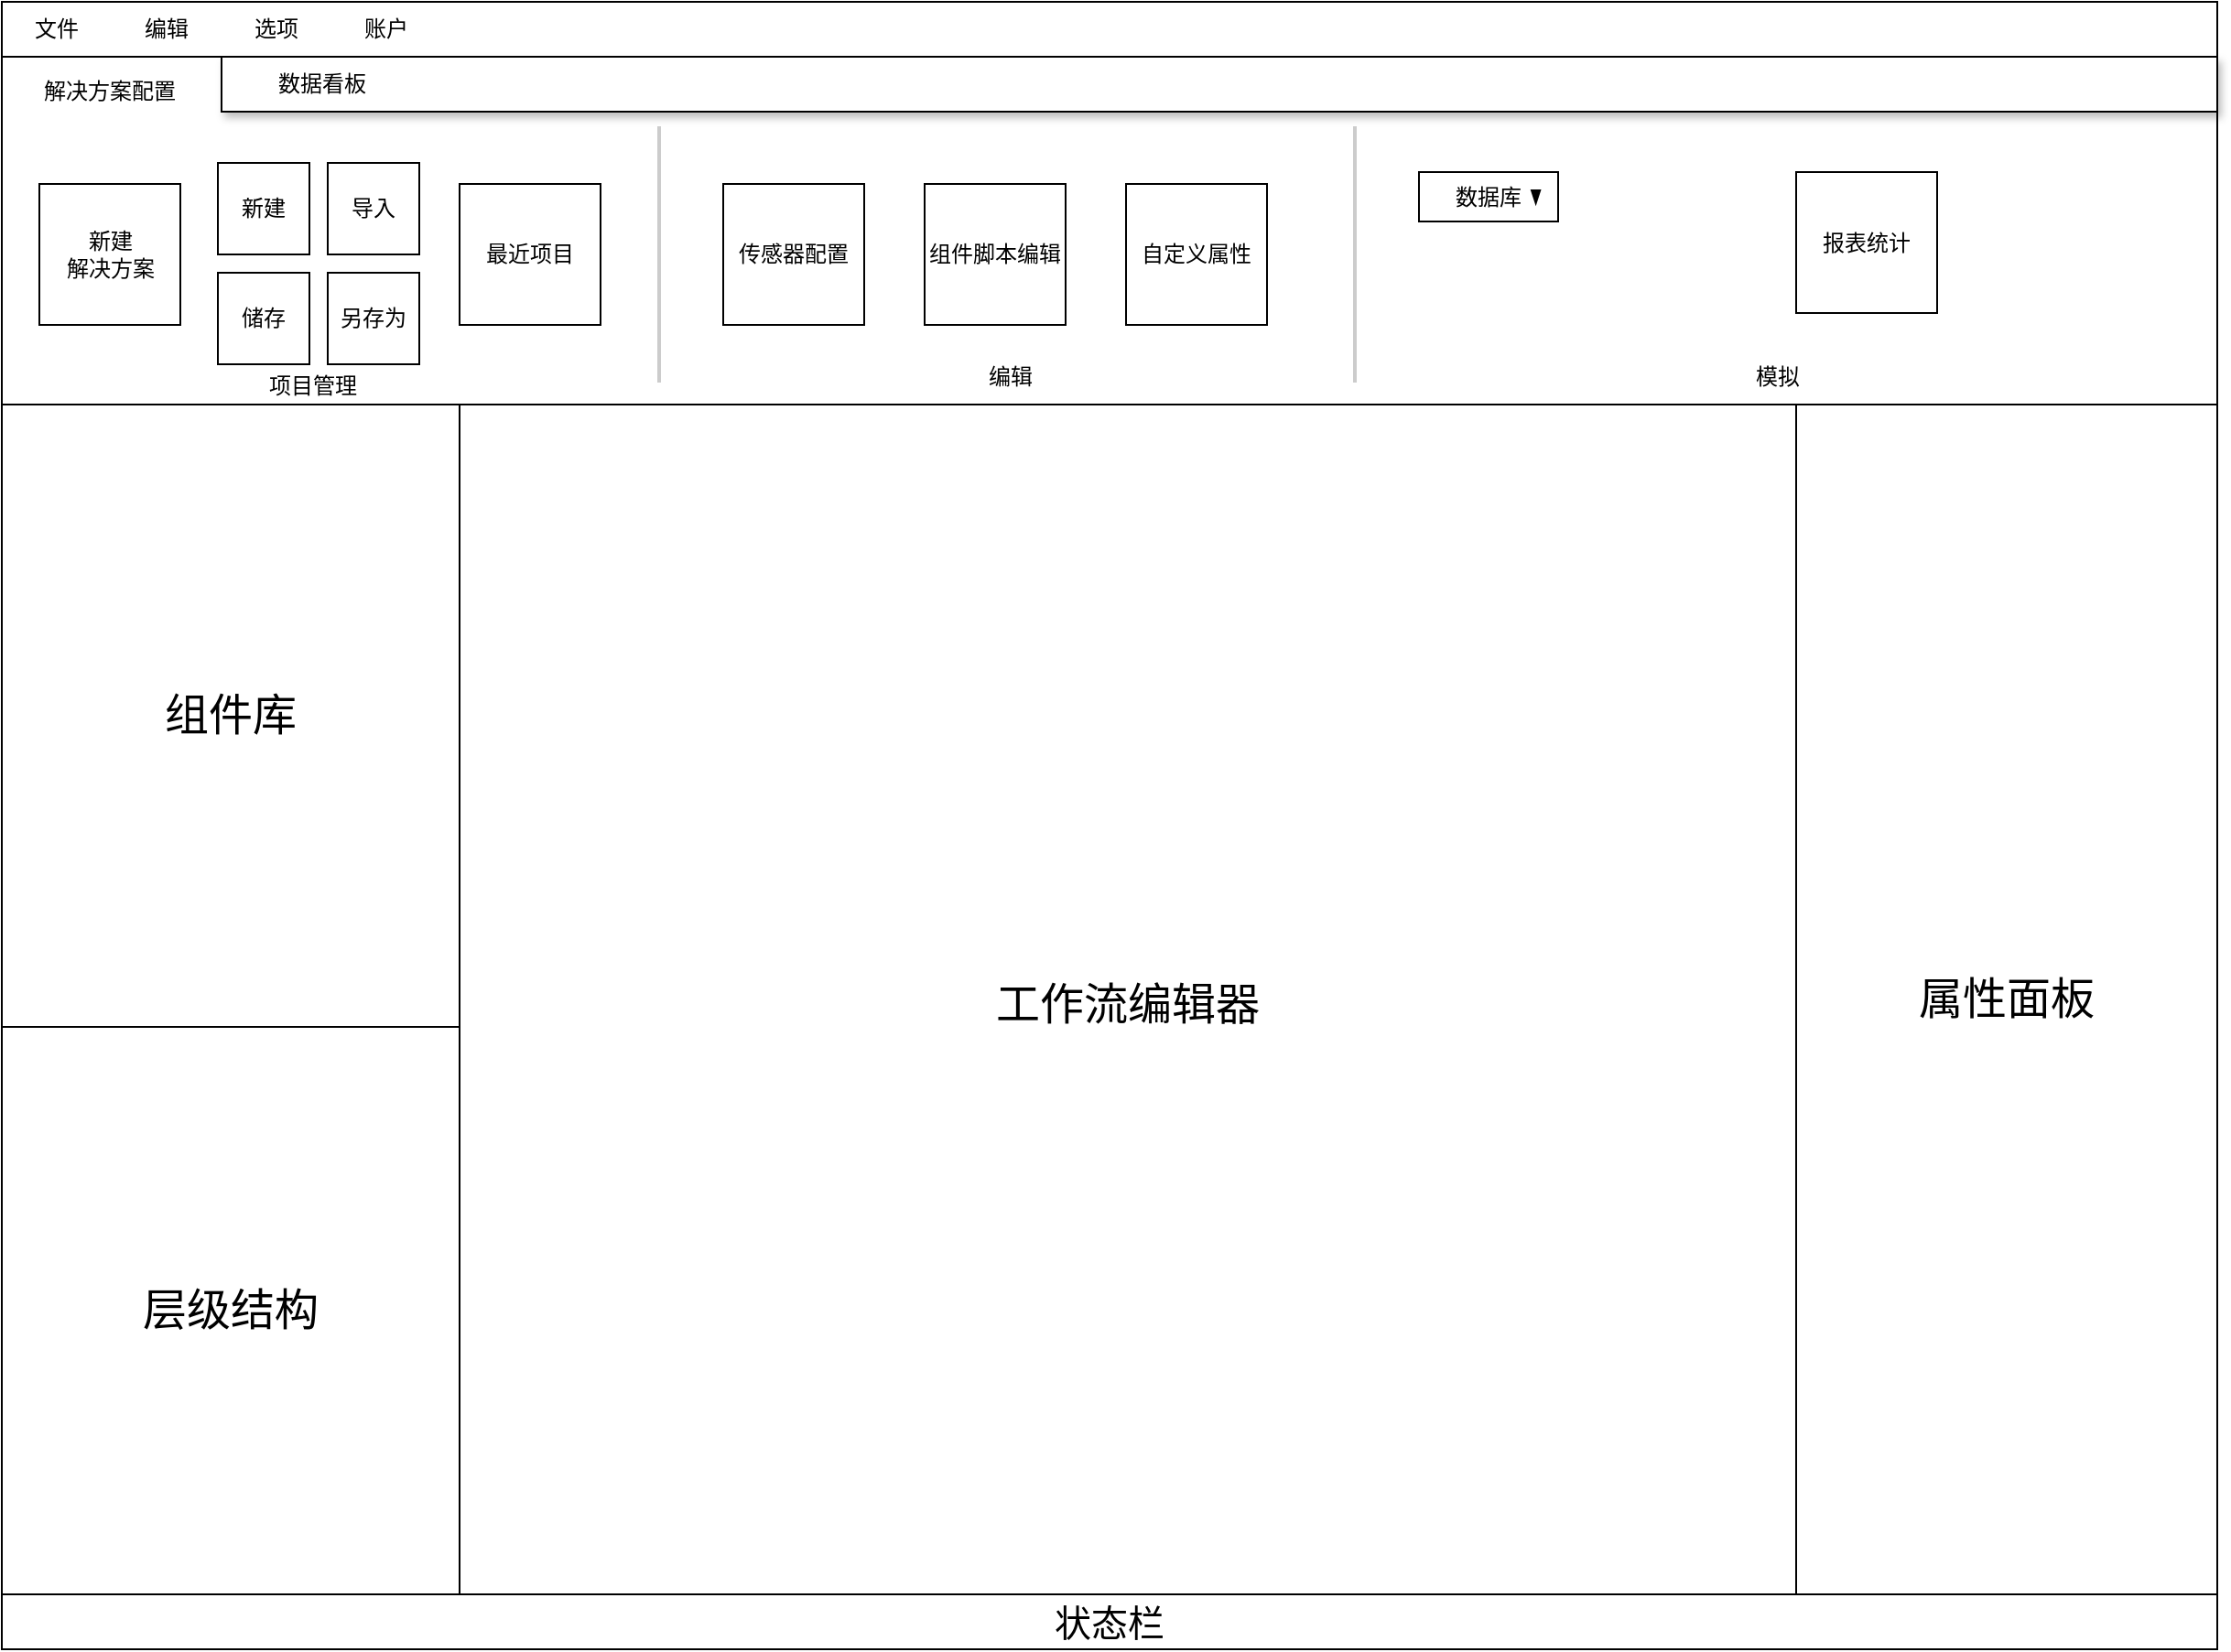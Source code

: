 <mxfile version="20.4.0" type="github">
  <diagram id="1T27g-t3n0TKRR1sPoDJ" name="第 1 页">
    <mxGraphModel dx="1863" dy="592" grid="1" gridSize="10" guides="1" tooltips="1" connect="1" arrows="1" fold="1" page="1" pageScale="1" pageWidth="827" pageHeight="1169" math="0" shadow="0">
      <root>
        <mxCell id="0" />
        <mxCell id="1" parent="0" />
        <mxCell id="6tSdoASQQvIuinm9NfsN-1" value="" style="rounded=0;whiteSpace=wrap;html=1;" vertex="1" parent="1">
          <mxGeometry x="-470" y="80" width="1210" height="190" as="geometry" />
        </mxCell>
        <mxCell id="6tSdoASQQvIuinm9NfsN-2" value="&lt;font style=&quot;font-size: 20px;&quot;&gt;状态栏&lt;/font&gt;" style="rounded=0;whiteSpace=wrap;html=1;" vertex="1" parent="1">
          <mxGeometry x="-470" y="920" width="1210" height="30" as="geometry" />
        </mxCell>
        <mxCell id="6tSdoASQQvIuinm9NfsN-3" value="&lt;font style=&quot;font-size: 24px;&quot;&gt;组件库&lt;/font&gt;" style="rounded=0;whiteSpace=wrap;html=1;" vertex="1" parent="1">
          <mxGeometry x="-470" y="270" width="250" height="340" as="geometry" />
        </mxCell>
        <mxCell id="6tSdoASQQvIuinm9NfsN-4" value="&lt;font style=&quot;font-size: 24px;&quot;&gt;属性面板&lt;/font&gt;" style="rounded=0;whiteSpace=wrap;html=1;" vertex="1" parent="1">
          <mxGeometry x="510" y="270" width="230" height="650" as="geometry" />
        </mxCell>
        <mxCell id="6tSdoASQQvIuinm9NfsN-5" value="" style="rounded=0;whiteSpace=wrap;html=1;" vertex="1" parent="1">
          <mxGeometry x="-470" y="50" width="1210" height="30" as="geometry" />
        </mxCell>
        <mxCell id="6tSdoASQQvIuinm9NfsN-6" value="文件" style="text;html=1;strokeColor=none;fillColor=none;align=center;verticalAlign=middle;whiteSpace=wrap;rounded=0;" vertex="1" parent="1">
          <mxGeometry x="-470" y="50" width="60" height="30" as="geometry" />
        </mxCell>
        <mxCell id="6tSdoASQQvIuinm9NfsN-7" value="编辑" style="text;html=1;strokeColor=none;fillColor=none;align=center;verticalAlign=middle;whiteSpace=wrap;rounded=0;" vertex="1" parent="1">
          <mxGeometry x="-410" y="50" width="60" height="30" as="geometry" />
        </mxCell>
        <mxCell id="6tSdoASQQvIuinm9NfsN-8" value="选项" style="text;html=1;strokeColor=none;fillColor=none;align=center;verticalAlign=middle;whiteSpace=wrap;rounded=0;" vertex="1" parent="1">
          <mxGeometry x="-350" y="50" width="60" height="30" as="geometry" />
        </mxCell>
        <mxCell id="6tSdoASQQvIuinm9NfsN-9" value="账户" style="text;html=1;strokeColor=none;fillColor=none;align=center;verticalAlign=middle;whiteSpace=wrap;rounded=0;" vertex="1" parent="1">
          <mxGeometry x="-290" y="50" width="60" height="30" as="geometry" />
        </mxCell>
        <mxCell id="6tSdoASQQvIuinm9NfsN-10" value="新建" style="rounded=0;whiteSpace=wrap;html=1;" vertex="1" parent="1">
          <mxGeometry x="-352" y="138" width="50" height="50" as="geometry" />
        </mxCell>
        <mxCell id="6tSdoASQQvIuinm9NfsN-11" value="导入" style="rounded=0;whiteSpace=wrap;html=1;" vertex="1" parent="1">
          <mxGeometry x="-292" y="138" width="50" height="50" as="geometry" />
        </mxCell>
        <mxCell id="6tSdoASQQvIuinm9NfsN-12" value="另存为" style="rounded=0;whiteSpace=wrap;html=1;" vertex="1" parent="1">
          <mxGeometry x="-292" y="198" width="50" height="50" as="geometry" />
        </mxCell>
        <mxCell id="6tSdoASQQvIuinm9NfsN-13" value="储存" style="rounded=0;whiteSpace=wrap;html=1;" vertex="1" parent="1">
          <mxGeometry x="-352" y="198" width="50" height="50" as="geometry" />
        </mxCell>
        <mxCell id="6tSdoASQQvIuinm9NfsN-14" value="" style="line;strokeWidth=2;direction=south;html=1;strokeColor=#CCCCCC;" vertex="1" parent="1">
          <mxGeometry x="-116" y="118" width="10" height="140" as="geometry" />
        </mxCell>
        <mxCell id="6tSdoASQQvIuinm9NfsN-16" value="组件脚本编辑" style="rounded=0;whiteSpace=wrap;html=1;" vertex="1" parent="1">
          <mxGeometry x="34" y="149.5" width="77" height="77" as="geometry" />
        </mxCell>
        <mxCell id="6tSdoASQQvIuinm9NfsN-17" value="自定义属性" style="rounded=0;whiteSpace=wrap;html=1;" vertex="1" parent="1">
          <mxGeometry x="144" y="149.5" width="77" height="77" as="geometry" />
        </mxCell>
        <mxCell id="6tSdoASQQvIuinm9NfsN-20" value="&lt;font style=&quot;font-size: 24px;&quot;&gt;工作流编辑器&lt;/font&gt;" style="rounded=0;whiteSpace=wrap;html=1;fontSize=30;fillColor=#FFFFFF;" vertex="1" parent="1">
          <mxGeometry x="-220" y="270" width="730" height="650" as="geometry" />
        </mxCell>
        <mxCell id="6tSdoASQQvIuinm9NfsN-21" value="" style="group;glass=0;rounded=1;" vertex="1" connectable="0" parent="1">
          <mxGeometry x="304" y="143" width="76" height="27" as="geometry" />
        </mxCell>
        <mxCell id="6tSdoASQQvIuinm9NfsN-18" value="数据库" style="rounded=0;whiteSpace=wrap;html=1;sketch=0;glass=0;" vertex="1" parent="6tSdoASQQvIuinm9NfsN-21">
          <mxGeometry width="76" height="27" as="geometry" />
        </mxCell>
        <mxCell id="6tSdoASQQvIuinm9NfsN-19" value="" style="verticalLabelPosition=bottom;verticalAlign=top;html=1;shape=mxgraph.basic.acute_triangle;dx=0.5;rotation=-180;fillColor=#000000;" vertex="1" parent="6tSdoASQQvIuinm9NfsN-21">
          <mxGeometry x="61.524" y="10" width="4.584" height="7.01" as="geometry" />
        </mxCell>
        <mxCell id="6tSdoASQQvIuinm9NfsN-22" value="" style="line;strokeWidth=2;direction=south;html=1;strokeColor=#CCCCCC;" vertex="1" parent="1">
          <mxGeometry x="264" y="118" width="10" height="140" as="geometry" />
        </mxCell>
        <mxCell id="6tSdoASQQvIuinm9NfsN-23" value="" style="rounded=0;whiteSpace=wrap;html=1;shadow=1;" vertex="1" parent="1">
          <mxGeometry x="-350" y="80" width="1090" height="30" as="geometry" />
        </mxCell>
        <mxCell id="6tSdoASQQvIuinm9NfsN-24" value="&lt;font style=&quot;font-size: 24px;&quot;&gt;层级结构&lt;/font&gt;" style="rounded=0;whiteSpace=wrap;html=1;" vertex="1" parent="1">
          <mxGeometry x="-470" y="610" width="250" height="310" as="geometry" />
        </mxCell>
        <mxCell id="6tSdoASQQvIuinm9NfsN-25" value="解决方案配置" style="text;html=1;strokeColor=none;fillColor=none;align=center;verticalAlign=middle;whiteSpace=wrap;rounded=0;shadow=1;" vertex="1" parent="1">
          <mxGeometry x="-448" y="84" width="74" height="30" as="geometry" />
        </mxCell>
        <mxCell id="6tSdoASQQvIuinm9NfsN-27" value="数据看板" style="text;html=1;strokeColor=none;fillColor=none;align=center;verticalAlign=middle;whiteSpace=wrap;rounded=0;shadow=1;" vertex="1" parent="1">
          <mxGeometry x="-332" y="80" width="74" height="30" as="geometry" />
        </mxCell>
        <mxCell id="6tSdoASQQvIuinm9NfsN-28" value="新建&lt;br&gt;解决方案" style="rounded=0;whiteSpace=wrap;html=1;" vertex="1" parent="1">
          <mxGeometry x="-449.5" y="149.5" width="77" height="77" as="geometry" />
        </mxCell>
        <mxCell id="6tSdoASQQvIuinm9NfsN-32" value="传感器配置" style="rounded=0;whiteSpace=wrap;html=1;" vertex="1" parent="1">
          <mxGeometry x="-76" y="149.5" width="77" height="77" as="geometry" />
        </mxCell>
        <mxCell id="6tSdoASQQvIuinm9NfsN-33" value="最近项目" style="rounded=0;whiteSpace=wrap;html=1;" vertex="1" parent="1">
          <mxGeometry x="-220" y="149.5" width="77" height="77" as="geometry" />
        </mxCell>
        <mxCell id="6tSdoASQQvIuinm9NfsN-37" value="报表统计" style="rounded=0;whiteSpace=wrap;html=1;" vertex="1" parent="1">
          <mxGeometry x="510" y="143" width="77" height="77" as="geometry" />
        </mxCell>
        <mxCell id="6tSdoASQQvIuinm9NfsN-38" value="项目管理" style="text;html=1;strokeColor=none;fillColor=none;align=center;verticalAlign=middle;whiteSpace=wrap;rounded=0;shadow=1;glass=0;sketch=0;" vertex="1" parent="1">
          <mxGeometry x="-330" y="245" width="60" height="30" as="geometry" />
        </mxCell>
        <mxCell id="6tSdoASQQvIuinm9NfsN-39" value="编辑" style="text;html=1;strokeColor=none;fillColor=none;align=center;verticalAlign=middle;whiteSpace=wrap;rounded=0;shadow=1;glass=0;sketch=0;" vertex="1" parent="1">
          <mxGeometry x="51" y="240" width="60" height="30" as="geometry" />
        </mxCell>
        <mxCell id="6tSdoASQQvIuinm9NfsN-40" value="模拟" style="text;html=1;strokeColor=none;fillColor=none;align=center;verticalAlign=middle;whiteSpace=wrap;rounded=0;shadow=1;glass=0;sketch=0;" vertex="1" parent="1">
          <mxGeometry x="470" y="240" width="60" height="30" as="geometry" />
        </mxCell>
      </root>
    </mxGraphModel>
  </diagram>
</mxfile>
